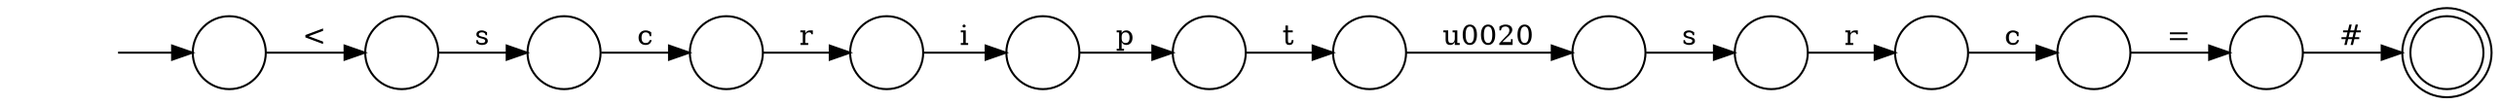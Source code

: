 digraph Automaton {
  rankdir = LR;
  0 [shape=circle,label=""];
  0 -> 11 [label="c"]
  1 [shape=circle,label=""];
  1 -> 9 [label="p"]
  2 [shape=circle,label=""];
  2 -> 7 [label="c"]
  3 [shape=circle,label=""];
  3 -> 12 [label="\u0020"]
  4 [shape=circle,label=""];
  initial [shape=plaintext,label=""];
  initial -> 4
  4 -> 6 [label="<"]
  5 [shape=circle,label=""];
  5 -> 1 [label="i"]
  6 [shape=circle,label=""];
  6 -> 0 [label="s"]
  7 [shape=circle,label=""];
  7 -> 8 [label="="]
  8 [shape=circle,label=""];
  8 -> 13 [label="#"]
  9 [shape=circle,label=""];
  9 -> 3 [label="t"]
  10 [shape=circle,label=""];
  10 -> 2 [label="r"]
  11 [shape=circle,label=""];
  11 -> 5 [label="r"]
  12 [shape=circle,label=""];
  12 -> 10 [label="s"]
  13 [shape=doublecircle,label=""];
}
